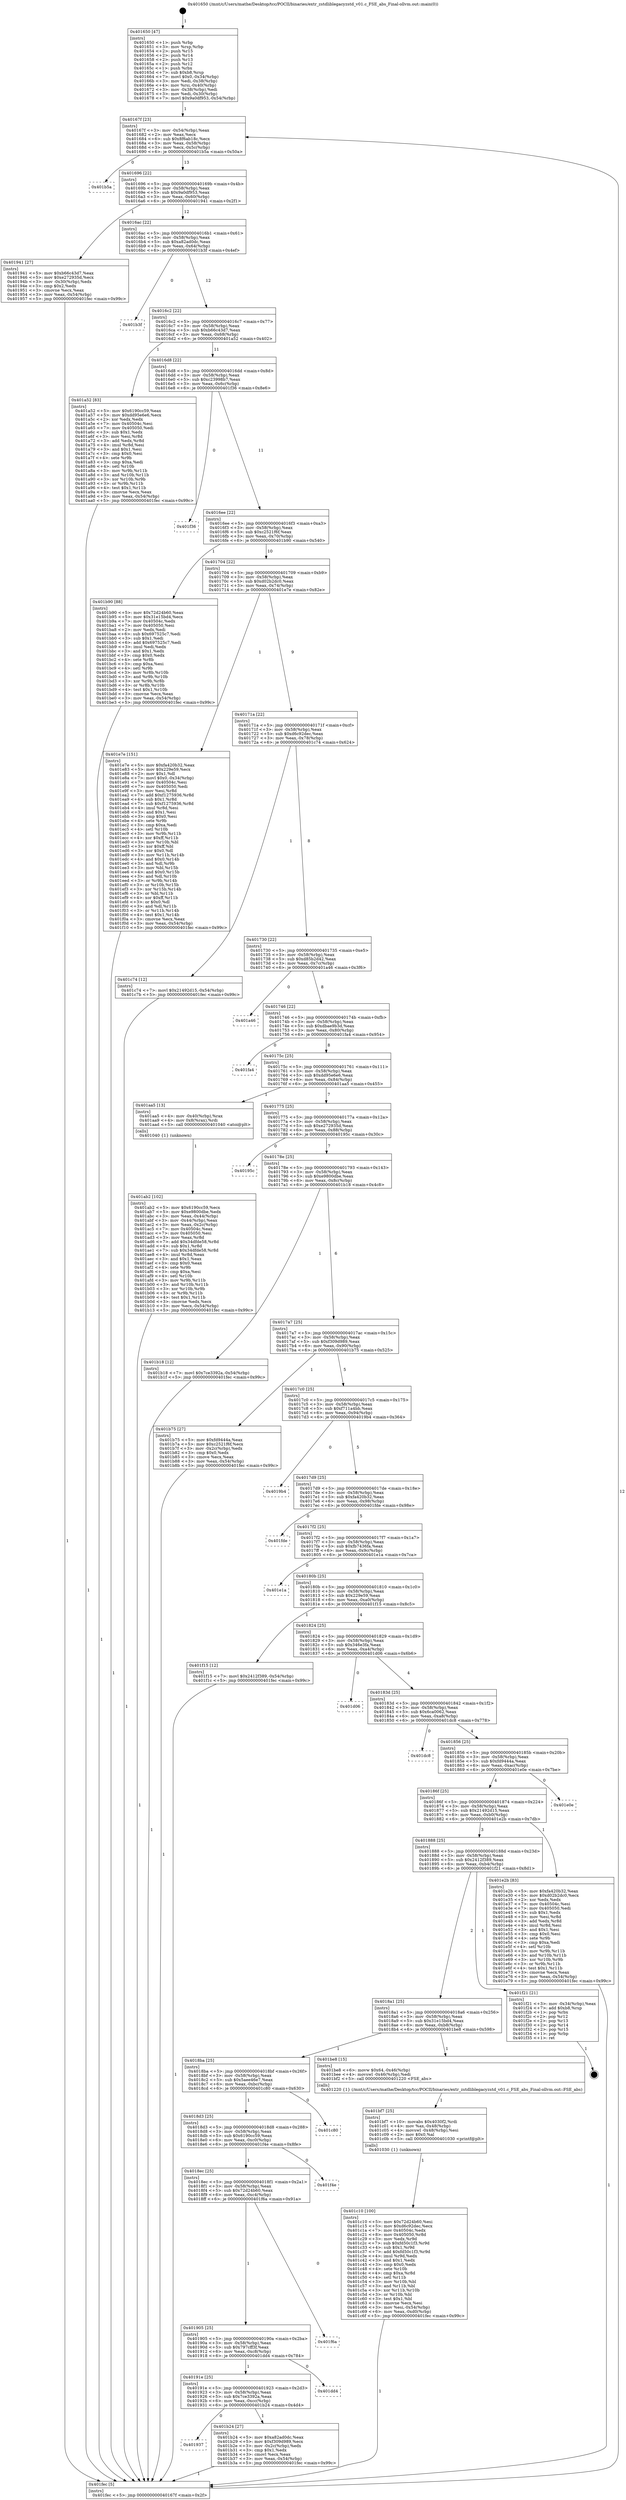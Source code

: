 digraph "0x401650" {
  label = "0x401650 (/mnt/c/Users/mathe/Desktop/tcc/POCII/binaries/extr_zstdliblegacyzstd_v01.c_FSE_abs_Final-ollvm.out::main(0))"
  labelloc = "t"
  node[shape=record]

  Entry [label="",width=0.3,height=0.3,shape=circle,fillcolor=black,style=filled]
  "0x40167f" [label="{
     0x40167f [23]\l
     | [instrs]\l
     &nbsp;&nbsp;0x40167f \<+3\>: mov -0x54(%rbp),%eax\l
     &nbsp;&nbsp;0x401682 \<+2\>: mov %eax,%ecx\l
     &nbsp;&nbsp;0x401684 \<+6\>: sub $0x8f6ab18c,%ecx\l
     &nbsp;&nbsp;0x40168a \<+3\>: mov %eax,-0x58(%rbp)\l
     &nbsp;&nbsp;0x40168d \<+3\>: mov %ecx,-0x5c(%rbp)\l
     &nbsp;&nbsp;0x401690 \<+6\>: je 0000000000401b5a \<main+0x50a\>\l
  }"]
  "0x401b5a" [label="{
     0x401b5a\l
  }", style=dashed]
  "0x401696" [label="{
     0x401696 [22]\l
     | [instrs]\l
     &nbsp;&nbsp;0x401696 \<+5\>: jmp 000000000040169b \<main+0x4b\>\l
     &nbsp;&nbsp;0x40169b \<+3\>: mov -0x58(%rbp),%eax\l
     &nbsp;&nbsp;0x40169e \<+5\>: sub $0x9a0df953,%eax\l
     &nbsp;&nbsp;0x4016a3 \<+3\>: mov %eax,-0x60(%rbp)\l
     &nbsp;&nbsp;0x4016a6 \<+6\>: je 0000000000401941 \<main+0x2f1\>\l
  }"]
  Exit [label="",width=0.3,height=0.3,shape=circle,fillcolor=black,style=filled,peripheries=2]
  "0x401941" [label="{
     0x401941 [27]\l
     | [instrs]\l
     &nbsp;&nbsp;0x401941 \<+5\>: mov $0xb66c43d7,%eax\l
     &nbsp;&nbsp;0x401946 \<+5\>: mov $0xe272935d,%ecx\l
     &nbsp;&nbsp;0x40194b \<+3\>: mov -0x30(%rbp),%edx\l
     &nbsp;&nbsp;0x40194e \<+3\>: cmp $0x2,%edx\l
     &nbsp;&nbsp;0x401951 \<+3\>: cmovne %ecx,%eax\l
     &nbsp;&nbsp;0x401954 \<+3\>: mov %eax,-0x54(%rbp)\l
     &nbsp;&nbsp;0x401957 \<+5\>: jmp 0000000000401fec \<main+0x99c\>\l
  }"]
  "0x4016ac" [label="{
     0x4016ac [22]\l
     | [instrs]\l
     &nbsp;&nbsp;0x4016ac \<+5\>: jmp 00000000004016b1 \<main+0x61\>\l
     &nbsp;&nbsp;0x4016b1 \<+3\>: mov -0x58(%rbp),%eax\l
     &nbsp;&nbsp;0x4016b4 \<+5\>: sub $0xa82ad0dc,%eax\l
     &nbsp;&nbsp;0x4016b9 \<+3\>: mov %eax,-0x64(%rbp)\l
     &nbsp;&nbsp;0x4016bc \<+6\>: je 0000000000401b3f \<main+0x4ef\>\l
  }"]
  "0x401fec" [label="{
     0x401fec [5]\l
     | [instrs]\l
     &nbsp;&nbsp;0x401fec \<+5\>: jmp 000000000040167f \<main+0x2f\>\l
  }"]
  "0x401650" [label="{
     0x401650 [47]\l
     | [instrs]\l
     &nbsp;&nbsp;0x401650 \<+1\>: push %rbp\l
     &nbsp;&nbsp;0x401651 \<+3\>: mov %rsp,%rbp\l
     &nbsp;&nbsp;0x401654 \<+2\>: push %r15\l
     &nbsp;&nbsp;0x401656 \<+2\>: push %r14\l
     &nbsp;&nbsp;0x401658 \<+2\>: push %r13\l
     &nbsp;&nbsp;0x40165a \<+2\>: push %r12\l
     &nbsp;&nbsp;0x40165c \<+1\>: push %rbx\l
     &nbsp;&nbsp;0x40165d \<+7\>: sub $0xb8,%rsp\l
     &nbsp;&nbsp;0x401664 \<+7\>: movl $0x0,-0x34(%rbp)\l
     &nbsp;&nbsp;0x40166b \<+3\>: mov %edi,-0x38(%rbp)\l
     &nbsp;&nbsp;0x40166e \<+4\>: mov %rsi,-0x40(%rbp)\l
     &nbsp;&nbsp;0x401672 \<+3\>: mov -0x38(%rbp),%edi\l
     &nbsp;&nbsp;0x401675 \<+3\>: mov %edi,-0x30(%rbp)\l
     &nbsp;&nbsp;0x401678 \<+7\>: movl $0x9a0df953,-0x54(%rbp)\l
  }"]
  "0x401c10" [label="{
     0x401c10 [100]\l
     | [instrs]\l
     &nbsp;&nbsp;0x401c10 \<+5\>: mov $0x72d24b60,%esi\l
     &nbsp;&nbsp;0x401c15 \<+5\>: mov $0xd6c92dec,%ecx\l
     &nbsp;&nbsp;0x401c1a \<+7\>: mov 0x40504c,%edx\l
     &nbsp;&nbsp;0x401c21 \<+8\>: mov 0x405050,%r8d\l
     &nbsp;&nbsp;0x401c29 \<+3\>: mov %edx,%r9d\l
     &nbsp;&nbsp;0x401c2c \<+7\>: sub $0xfd50c1f3,%r9d\l
     &nbsp;&nbsp;0x401c33 \<+4\>: sub $0x1,%r9d\l
     &nbsp;&nbsp;0x401c37 \<+7\>: add $0xfd50c1f3,%r9d\l
     &nbsp;&nbsp;0x401c3e \<+4\>: imul %r9d,%edx\l
     &nbsp;&nbsp;0x401c42 \<+3\>: and $0x1,%edx\l
     &nbsp;&nbsp;0x401c45 \<+3\>: cmp $0x0,%edx\l
     &nbsp;&nbsp;0x401c48 \<+4\>: sete %r10b\l
     &nbsp;&nbsp;0x401c4c \<+4\>: cmp $0xa,%r8d\l
     &nbsp;&nbsp;0x401c50 \<+4\>: setl %r11b\l
     &nbsp;&nbsp;0x401c54 \<+3\>: mov %r10b,%bl\l
     &nbsp;&nbsp;0x401c57 \<+3\>: and %r11b,%bl\l
     &nbsp;&nbsp;0x401c5a \<+3\>: xor %r11b,%r10b\l
     &nbsp;&nbsp;0x401c5d \<+3\>: or %r10b,%bl\l
     &nbsp;&nbsp;0x401c60 \<+3\>: test $0x1,%bl\l
     &nbsp;&nbsp;0x401c63 \<+3\>: cmovne %ecx,%esi\l
     &nbsp;&nbsp;0x401c66 \<+3\>: mov %esi,-0x54(%rbp)\l
     &nbsp;&nbsp;0x401c69 \<+6\>: mov %eax,-0xd0(%rbp)\l
     &nbsp;&nbsp;0x401c6f \<+5\>: jmp 0000000000401fec \<main+0x99c\>\l
  }"]
  "0x401b3f" [label="{
     0x401b3f\l
  }", style=dashed]
  "0x4016c2" [label="{
     0x4016c2 [22]\l
     | [instrs]\l
     &nbsp;&nbsp;0x4016c2 \<+5\>: jmp 00000000004016c7 \<main+0x77\>\l
     &nbsp;&nbsp;0x4016c7 \<+3\>: mov -0x58(%rbp),%eax\l
     &nbsp;&nbsp;0x4016ca \<+5\>: sub $0xb66c43d7,%eax\l
     &nbsp;&nbsp;0x4016cf \<+3\>: mov %eax,-0x68(%rbp)\l
     &nbsp;&nbsp;0x4016d2 \<+6\>: je 0000000000401a52 \<main+0x402\>\l
  }"]
  "0x401bf7" [label="{
     0x401bf7 [25]\l
     | [instrs]\l
     &nbsp;&nbsp;0x401bf7 \<+10\>: movabs $0x4030f2,%rdi\l
     &nbsp;&nbsp;0x401c01 \<+4\>: mov %ax,-0x48(%rbp)\l
     &nbsp;&nbsp;0x401c05 \<+4\>: movswl -0x48(%rbp),%esi\l
     &nbsp;&nbsp;0x401c09 \<+2\>: mov $0x0,%al\l
     &nbsp;&nbsp;0x401c0b \<+5\>: call 0000000000401030 \<printf@plt\>\l
     | [calls]\l
     &nbsp;&nbsp;0x401030 \{1\} (unknown)\l
  }"]
  "0x401a52" [label="{
     0x401a52 [83]\l
     | [instrs]\l
     &nbsp;&nbsp;0x401a52 \<+5\>: mov $0x6190cc59,%eax\l
     &nbsp;&nbsp;0x401a57 \<+5\>: mov $0xdd95e6e6,%ecx\l
     &nbsp;&nbsp;0x401a5c \<+2\>: xor %edx,%edx\l
     &nbsp;&nbsp;0x401a5e \<+7\>: mov 0x40504c,%esi\l
     &nbsp;&nbsp;0x401a65 \<+7\>: mov 0x405050,%edi\l
     &nbsp;&nbsp;0x401a6c \<+3\>: sub $0x1,%edx\l
     &nbsp;&nbsp;0x401a6f \<+3\>: mov %esi,%r8d\l
     &nbsp;&nbsp;0x401a72 \<+3\>: add %edx,%r8d\l
     &nbsp;&nbsp;0x401a75 \<+4\>: imul %r8d,%esi\l
     &nbsp;&nbsp;0x401a79 \<+3\>: and $0x1,%esi\l
     &nbsp;&nbsp;0x401a7c \<+3\>: cmp $0x0,%esi\l
     &nbsp;&nbsp;0x401a7f \<+4\>: sete %r9b\l
     &nbsp;&nbsp;0x401a83 \<+3\>: cmp $0xa,%edi\l
     &nbsp;&nbsp;0x401a86 \<+4\>: setl %r10b\l
     &nbsp;&nbsp;0x401a8a \<+3\>: mov %r9b,%r11b\l
     &nbsp;&nbsp;0x401a8d \<+3\>: and %r10b,%r11b\l
     &nbsp;&nbsp;0x401a90 \<+3\>: xor %r10b,%r9b\l
     &nbsp;&nbsp;0x401a93 \<+3\>: or %r9b,%r11b\l
     &nbsp;&nbsp;0x401a96 \<+4\>: test $0x1,%r11b\l
     &nbsp;&nbsp;0x401a9a \<+3\>: cmovne %ecx,%eax\l
     &nbsp;&nbsp;0x401a9d \<+3\>: mov %eax,-0x54(%rbp)\l
     &nbsp;&nbsp;0x401aa0 \<+5\>: jmp 0000000000401fec \<main+0x99c\>\l
  }"]
  "0x4016d8" [label="{
     0x4016d8 [22]\l
     | [instrs]\l
     &nbsp;&nbsp;0x4016d8 \<+5\>: jmp 00000000004016dd \<main+0x8d\>\l
     &nbsp;&nbsp;0x4016dd \<+3\>: mov -0x58(%rbp),%eax\l
     &nbsp;&nbsp;0x4016e0 \<+5\>: sub $0xc23998b7,%eax\l
     &nbsp;&nbsp;0x4016e5 \<+3\>: mov %eax,-0x6c(%rbp)\l
     &nbsp;&nbsp;0x4016e8 \<+6\>: je 0000000000401f36 \<main+0x8e6\>\l
  }"]
  "0x401937" [label="{
     0x401937\l
  }", style=dashed]
  "0x401f36" [label="{
     0x401f36\l
  }", style=dashed]
  "0x4016ee" [label="{
     0x4016ee [22]\l
     | [instrs]\l
     &nbsp;&nbsp;0x4016ee \<+5\>: jmp 00000000004016f3 \<main+0xa3\>\l
     &nbsp;&nbsp;0x4016f3 \<+3\>: mov -0x58(%rbp),%eax\l
     &nbsp;&nbsp;0x4016f6 \<+5\>: sub $0xc2521f6f,%eax\l
     &nbsp;&nbsp;0x4016fb \<+3\>: mov %eax,-0x70(%rbp)\l
     &nbsp;&nbsp;0x4016fe \<+6\>: je 0000000000401b90 \<main+0x540\>\l
  }"]
  "0x401b24" [label="{
     0x401b24 [27]\l
     | [instrs]\l
     &nbsp;&nbsp;0x401b24 \<+5\>: mov $0xa82ad0dc,%eax\l
     &nbsp;&nbsp;0x401b29 \<+5\>: mov $0xf309d989,%ecx\l
     &nbsp;&nbsp;0x401b2e \<+3\>: mov -0x2c(%rbp),%edx\l
     &nbsp;&nbsp;0x401b31 \<+3\>: cmp $0x1,%edx\l
     &nbsp;&nbsp;0x401b34 \<+3\>: cmovl %ecx,%eax\l
     &nbsp;&nbsp;0x401b37 \<+3\>: mov %eax,-0x54(%rbp)\l
     &nbsp;&nbsp;0x401b3a \<+5\>: jmp 0000000000401fec \<main+0x99c\>\l
  }"]
  "0x401b90" [label="{
     0x401b90 [88]\l
     | [instrs]\l
     &nbsp;&nbsp;0x401b90 \<+5\>: mov $0x72d24b60,%eax\l
     &nbsp;&nbsp;0x401b95 \<+5\>: mov $0x31e15bd4,%ecx\l
     &nbsp;&nbsp;0x401b9a \<+7\>: mov 0x40504c,%edx\l
     &nbsp;&nbsp;0x401ba1 \<+7\>: mov 0x405050,%esi\l
     &nbsp;&nbsp;0x401ba8 \<+2\>: mov %edx,%edi\l
     &nbsp;&nbsp;0x401baa \<+6\>: sub $0x697525c7,%edi\l
     &nbsp;&nbsp;0x401bb0 \<+3\>: sub $0x1,%edi\l
     &nbsp;&nbsp;0x401bb3 \<+6\>: add $0x697525c7,%edi\l
     &nbsp;&nbsp;0x401bb9 \<+3\>: imul %edi,%edx\l
     &nbsp;&nbsp;0x401bbc \<+3\>: and $0x1,%edx\l
     &nbsp;&nbsp;0x401bbf \<+3\>: cmp $0x0,%edx\l
     &nbsp;&nbsp;0x401bc2 \<+4\>: sete %r8b\l
     &nbsp;&nbsp;0x401bc6 \<+3\>: cmp $0xa,%esi\l
     &nbsp;&nbsp;0x401bc9 \<+4\>: setl %r9b\l
     &nbsp;&nbsp;0x401bcd \<+3\>: mov %r8b,%r10b\l
     &nbsp;&nbsp;0x401bd0 \<+3\>: and %r9b,%r10b\l
     &nbsp;&nbsp;0x401bd3 \<+3\>: xor %r9b,%r8b\l
     &nbsp;&nbsp;0x401bd6 \<+3\>: or %r8b,%r10b\l
     &nbsp;&nbsp;0x401bd9 \<+4\>: test $0x1,%r10b\l
     &nbsp;&nbsp;0x401bdd \<+3\>: cmovne %ecx,%eax\l
     &nbsp;&nbsp;0x401be0 \<+3\>: mov %eax,-0x54(%rbp)\l
     &nbsp;&nbsp;0x401be3 \<+5\>: jmp 0000000000401fec \<main+0x99c\>\l
  }"]
  "0x401704" [label="{
     0x401704 [22]\l
     | [instrs]\l
     &nbsp;&nbsp;0x401704 \<+5\>: jmp 0000000000401709 \<main+0xb9\>\l
     &nbsp;&nbsp;0x401709 \<+3\>: mov -0x58(%rbp),%eax\l
     &nbsp;&nbsp;0x40170c \<+5\>: sub $0xd02b2dc0,%eax\l
     &nbsp;&nbsp;0x401711 \<+3\>: mov %eax,-0x74(%rbp)\l
     &nbsp;&nbsp;0x401714 \<+6\>: je 0000000000401e7e \<main+0x82e\>\l
  }"]
  "0x40191e" [label="{
     0x40191e [25]\l
     | [instrs]\l
     &nbsp;&nbsp;0x40191e \<+5\>: jmp 0000000000401923 \<main+0x2d3\>\l
     &nbsp;&nbsp;0x401923 \<+3\>: mov -0x58(%rbp),%eax\l
     &nbsp;&nbsp;0x401926 \<+5\>: sub $0x7ce3392a,%eax\l
     &nbsp;&nbsp;0x40192b \<+6\>: mov %eax,-0xcc(%rbp)\l
     &nbsp;&nbsp;0x401931 \<+6\>: je 0000000000401b24 \<main+0x4d4\>\l
  }"]
  "0x401e7e" [label="{
     0x401e7e [151]\l
     | [instrs]\l
     &nbsp;&nbsp;0x401e7e \<+5\>: mov $0xfa420b32,%eax\l
     &nbsp;&nbsp;0x401e83 \<+5\>: mov $0x229e59,%ecx\l
     &nbsp;&nbsp;0x401e88 \<+2\>: mov $0x1,%dl\l
     &nbsp;&nbsp;0x401e8a \<+7\>: movl $0x0,-0x34(%rbp)\l
     &nbsp;&nbsp;0x401e91 \<+7\>: mov 0x40504c,%esi\l
     &nbsp;&nbsp;0x401e98 \<+7\>: mov 0x405050,%edi\l
     &nbsp;&nbsp;0x401e9f \<+3\>: mov %esi,%r8d\l
     &nbsp;&nbsp;0x401ea2 \<+7\>: add $0xf1275936,%r8d\l
     &nbsp;&nbsp;0x401ea9 \<+4\>: sub $0x1,%r8d\l
     &nbsp;&nbsp;0x401ead \<+7\>: sub $0xf1275936,%r8d\l
     &nbsp;&nbsp;0x401eb4 \<+4\>: imul %r8d,%esi\l
     &nbsp;&nbsp;0x401eb8 \<+3\>: and $0x1,%esi\l
     &nbsp;&nbsp;0x401ebb \<+3\>: cmp $0x0,%esi\l
     &nbsp;&nbsp;0x401ebe \<+4\>: sete %r9b\l
     &nbsp;&nbsp;0x401ec2 \<+3\>: cmp $0xa,%edi\l
     &nbsp;&nbsp;0x401ec5 \<+4\>: setl %r10b\l
     &nbsp;&nbsp;0x401ec9 \<+3\>: mov %r9b,%r11b\l
     &nbsp;&nbsp;0x401ecc \<+4\>: xor $0xff,%r11b\l
     &nbsp;&nbsp;0x401ed0 \<+3\>: mov %r10b,%bl\l
     &nbsp;&nbsp;0x401ed3 \<+3\>: xor $0xff,%bl\l
     &nbsp;&nbsp;0x401ed6 \<+3\>: xor $0x0,%dl\l
     &nbsp;&nbsp;0x401ed9 \<+3\>: mov %r11b,%r14b\l
     &nbsp;&nbsp;0x401edc \<+4\>: and $0x0,%r14b\l
     &nbsp;&nbsp;0x401ee0 \<+3\>: and %dl,%r9b\l
     &nbsp;&nbsp;0x401ee3 \<+3\>: mov %bl,%r15b\l
     &nbsp;&nbsp;0x401ee6 \<+4\>: and $0x0,%r15b\l
     &nbsp;&nbsp;0x401eea \<+3\>: and %dl,%r10b\l
     &nbsp;&nbsp;0x401eed \<+3\>: or %r9b,%r14b\l
     &nbsp;&nbsp;0x401ef0 \<+3\>: or %r10b,%r15b\l
     &nbsp;&nbsp;0x401ef3 \<+3\>: xor %r15b,%r14b\l
     &nbsp;&nbsp;0x401ef6 \<+3\>: or %bl,%r11b\l
     &nbsp;&nbsp;0x401ef9 \<+4\>: xor $0xff,%r11b\l
     &nbsp;&nbsp;0x401efd \<+3\>: or $0x0,%dl\l
     &nbsp;&nbsp;0x401f00 \<+3\>: and %dl,%r11b\l
     &nbsp;&nbsp;0x401f03 \<+3\>: or %r11b,%r14b\l
     &nbsp;&nbsp;0x401f06 \<+4\>: test $0x1,%r14b\l
     &nbsp;&nbsp;0x401f0a \<+3\>: cmovne %ecx,%eax\l
     &nbsp;&nbsp;0x401f0d \<+3\>: mov %eax,-0x54(%rbp)\l
     &nbsp;&nbsp;0x401f10 \<+5\>: jmp 0000000000401fec \<main+0x99c\>\l
  }"]
  "0x40171a" [label="{
     0x40171a [22]\l
     | [instrs]\l
     &nbsp;&nbsp;0x40171a \<+5\>: jmp 000000000040171f \<main+0xcf\>\l
     &nbsp;&nbsp;0x40171f \<+3\>: mov -0x58(%rbp),%eax\l
     &nbsp;&nbsp;0x401722 \<+5\>: sub $0xd6c92dec,%eax\l
     &nbsp;&nbsp;0x401727 \<+3\>: mov %eax,-0x78(%rbp)\l
     &nbsp;&nbsp;0x40172a \<+6\>: je 0000000000401c74 \<main+0x624\>\l
  }"]
  "0x401dd4" [label="{
     0x401dd4\l
  }", style=dashed]
  "0x401c74" [label="{
     0x401c74 [12]\l
     | [instrs]\l
     &nbsp;&nbsp;0x401c74 \<+7\>: movl $0x21492d15,-0x54(%rbp)\l
     &nbsp;&nbsp;0x401c7b \<+5\>: jmp 0000000000401fec \<main+0x99c\>\l
  }"]
  "0x401730" [label="{
     0x401730 [22]\l
     | [instrs]\l
     &nbsp;&nbsp;0x401730 \<+5\>: jmp 0000000000401735 \<main+0xe5\>\l
     &nbsp;&nbsp;0x401735 \<+3\>: mov -0x58(%rbp),%eax\l
     &nbsp;&nbsp;0x401738 \<+5\>: sub $0xd85b2d42,%eax\l
     &nbsp;&nbsp;0x40173d \<+3\>: mov %eax,-0x7c(%rbp)\l
     &nbsp;&nbsp;0x401740 \<+6\>: je 0000000000401a46 \<main+0x3f6\>\l
  }"]
  "0x401905" [label="{
     0x401905 [25]\l
     | [instrs]\l
     &nbsp;&nbsp;0x401905 \<+5\>: jmp 000000000040190a \<main+0x2ba\>\l
     &nbsp;&nbsp;0x40190a \<+3\>: mov -0x58(%rbp),%eax\l
     &nbsp;&nbsp;0x40190d \<+5\>: sub $0x797cff3f,%eax\l
     &nbsp;&nbsp;0x401912 \<+6\>: mov %eax,-0xc8(%rbp)\l
     &nbsp;&nbsp;0x401918 \<+6\>: je 0000000000401dd4 \<main+0x784\>\l
  }"]
  "0x401a46" [label="{
     0x401a46\l
  }", style=dashed]
  "0x401746" [label="{
     0x401746 [22]\l
     | [instrs]\l
     &nbsp;&nbsp;0x401746 \<+5\>: jmp 000000000040174b \<main+0xfb\>\l
     &nbsp;&nbsp;0x40174b \<+3\>: mov -0x58(%rbp),%eax\l
     &nbsp;&nbsp;0x40174e \<+5\>: sub $0xdbae9b3d,%eax\l
     &nbsp;&nbsp;0x401753 \<+3\>: mov %eax,-0x80(%rbp)\l
     &nbsp;&nbsp;0x401756 \<+6\>: je 0000000000401fa4 \<main+0x954\>\l
  }"]
  "0x401f6a" [label="{
     0x401f6a\l
  }", style=dashed]
  "0x401fa4" [label="{
     0x401fa4\l
  }", style=dashed]
  "0x40175c" [label="{
     0x40175c [25]\l
     | [instrs]\l
     &nbsp;&nbsp;0x40175c \<+5\>: jmp 0000000000401761 \<main+0x111\>\l
     &nbsp;&nbsp;0x401761 \<+3\>: mov -0x58(%rbp),%eax\l
     &nbsp;&nbsp;0x401764 \<+5\>: sub $0xdd95e6e6,%eax\l
     &nbsp;&nbsp;0x401769 \<+6\>: mov %eax,-0x84(%rbp)\l
     &nbsp;&nbsp;0x40176f \<+6\>: je 0000000000401aa5 \<main+0x455\>\l
  }"]
  "0x4018ec" [label="{
     0x4018ec [25]\l
     | [instrs]\l
     &nbsp;&nbsp;0x4018ec \<+5\>: jmp 00000000004018f1 \<main+0x2a1\>\l
     &nbsp;&nbsp;0x4018f1 \<+3\>: mov -0x58(%rbp),%eax\l
     &nbsp;&nbsp;0x4018f4 \<+5\>: sub $0x72d24b60,%eax\l
     &nbsp;&nbsp;0x4018f9 \<+6\>: mov %eax,-0xc4(%rbp)\l
     &nbsp;&nbsp;0x4018ff \<+6\>: je 0000000000401f6a \<main+0x91a\>\l
  }"]
  "0x401aa5" [label="{
     0x401aa5 [13]\l
     | [instrs]\l
     &nbsp;&nbsp;0x401aa5 \<+4\>: mov -0x40(%rbp),%rax\l
     &nbsp;&nbsp;0x401aa9 \<+4\>: mov 0x8(%rax),%rdi\l
     &nbsp;&nbsp;0x401aad \<+5\>: call 0000000000401040 \<atoi@plt\>\l
     | [calls]\l
     &nbsp;&nbsp;0x401040 \{1\} (unknown)\l
  }"]
  "0x401775" [label="{
     0x401775 [25]\l
     | [instrs]\l
     &nbsp;&nbsp;0x401775 \<+5\>: jmp 000000000040177a \<main+0x12a\>\l
     &nbsp;&nbsp;0x40177a \<+3\>: mov -0x58(%rbp),%eax\l
     &nbsp;&nbsp;0x40177d \<+5\>: sub $0xe272935d,%eax\l
     &nbsp;&nbsp;0x401782 \<+6\>: mov %eax,-0x88(%rbp)\l
     &nbsp;&nbsp;0x401788 \<+6\>: je 000000000040195c \<main+0x30c\>\l
  }"]
  "0x401ab2" [label="{
     0x401ab2 [102]\l
     | [instrs]\l
     &nbsp;&nbsp;0x401ab2 \<+5\>: mov $0x6190cc59,%ecx\l
     &nbsp;&nbsp;0x401ab7 \<+5\>: mov $0xe9800dbe,%edx\l
     &nbsp;&nbsp;0x401abc \<+3\>: mov %eax,-0x44(%rbp)\l
     &nbsp;&nbsp;0x401abf \<+3\>: mov -0x44(%rbp),%eax\l
     &nbsp;&nbsp;0x401ac2 \<+3\>: mov %eax,-0x2c(%rbp)\l
     &nbsp;&nbsp;0x401ac5 \<+7\>: mov 0x40504c,%eax\l
     &nbsp;&nbsp;0x401acc \<+7\>: mov 0x405050,%esi\l
     &nbsp;&nbsp;0x401ad3 \<+3\>: mov %eax,%r8d\l
     &nbsp;&nbsp;0x401ad6 \<+7\>: add $0x34dfde58,%r8d\l
     &nbsp;&nbsp;0x401add \<+4\>: sub $0x1,%r8d\l
     &nbsp;&nbsp;0x401ae1 \<+7\>: sub $0x34dfde58,%r8d\l
     &nbsp;&nbsp;0x401ae8 \<+4\>: imul %r8d,%eax\l
     &nbsp;&nbsp;0x401aec \<+3\>: and $0x1,%eax\l
     &nbsp;&nbsp;0x401aef \<+3\>: cmp $0x0,%eax\l
     &nbsp;&nbsp;0x401af2 \<+4\>: sete %r9b\l
     &nbsp;&nbsp;0x401af6 \<+3\>: cmp $0xa,%esi\l
     &nbsp;&nbsp;0x401af9 \<+4\>: setl %r10b\l
     &nbsp;&nbsp;0x401afd \<+3\>: mov %r9b,%r11b\l
     &nbsp;&nbsp;0x401b00 \<+3\>: and %r10b,%r11b\l
     &nbsp;&nbsp;0x401b03 \<+3\>: xor %r10b,%r9b\l
     &nbsp;&nbsp;0x401b06 \<+3\>: or %r9b,%r11b\l
     &nbsp;&nbsp;0x401b09 \<+4\>: test $0x1,%r11b\l
     &nbsp;&nbsp;0x401b0d \<+3\>: cmovne %edx,%ecx\l
     &nbsp;&nbsp;0x401b10 \<+3\>: mov %ecx,-0x54(%rbp)\l
     &nbsp;&nbsp;0x401b13 \<+5\>: jmp 0000000000401fec \<main+0x99c\>\l
  }"]
  "0x401f4e" [label="{
     0x401f4e\l
  }", style=dashed]
  "0x40195c" [label="{
     0x40195c\l
  }", style=dashed]
  "0x40178e" [label="{
     0x40178e [25]\l
     | [instrs]\l
     &nbsp;&nbsp;0x40178e \<+5\>: jmp 0000000000401793 \<main+0x143\>\l
     &nbsp;&nbsp;0x401793 \<+3\>: mov -0x58(%rbp),%eax\l
     &nbsp;&nbsp;0x401796 \<+5\>: sub $0xe9800dbe,%eax\l
     &nbsp;&nbsp;0x40179b \<+6\>: mov %eax,-0x8c(%rbp)\l
     &nbsp;&nbsp;0x4017a1 \<+6\>: je 0000000000401b18 \<main+0x4c8\>\l
  }"]
  "0x4018d3" [label="{
     0x4018d3 [25]\l
     | [instrs]\l
     &nbsp;&nbsp;0x4018d3 \<+5\>: jmp 00000000004018d8 \<main+0x288\>\l
     &nbsp;&nbsp;0x4018d8 \<+3\>: mov -0x58(%rbp),%eax\l
     &nbsp;&nbsp;0x4018db \<+5\>: sub $0x6190cc59,%eax\l
     &nbsp;&nbsp;0x4018e0 \<+6\>: mov %eax,-0xc0(%rbp)\l
     &nbsp;&nbsp;0x4018e6 \<+6\>: je 0000000000401f4e \<main+0x8fe\>\l
  }"]
  "0x401b18" [label="{
     0x401b18 [12]\l
     | [instrs]\l
     &nbsp;&nbsp;0x401b18 \<+7\>: movl $0x7ce3392a,-0x54(%rbp)\l
     &nbsp;&nbsp;0x401b1f \<+5\>: jmp 0000000000401fec \<main+0x99c\>\l
  }"]
  "0x4017a7" [label="{
     0x4017a7 [25]\l
     | [instrs]\l
     &nbsp;&nbsp;0x4017a7 \<+5\>: jmp 00000000004017ac \<main+0x15c\>\l
     &nbsp;&nbsp;0x4017ac \<+3\>: mov -0x58(%rbp),%eax\l
     &nbsp;&nbsp;0x4017af \<+5\>: sub $0xf309d989,%eax\l
     &nbsp;&nbsp;0x4017b4 \<+6\>: mov %eax,-0x90(%rbp)\l
     &nbsp;&nbsp;0x4017ba \<+6\>: je 0000000000401b75 \<main+0x525\>\l
  }"]
  "0x401c80" [label="{
     0x401c80\l
  }", style=dashed]
  "0x401b75" [label="{
     0x401b75 [27]\l
     | [instrs]\l
     &nbsp;&nbsp;0x401b75 \<+5\>: mov $0xfd9444a,%eax\l
     &nbsp;&nbsp;0x401b7a \<+5\>: mov $0xc2521f6f,%ecx\l
     &nbsp;&nbsp;0x401b7f \<+3\>: mov -0x2c(%rbp),%edx\l
     &nbsp;&nbsp;0x401b82 \<+3\>: cmp $0x0,%edx\l
     &nbsp;&nbsp;0x401b85 \<+3\>: cmove %ecx,%eax\l
     &nbsp;&nbsp;0x401b88 \<+3\>: mov %eax,-0x54(%rbp)\l
     &nbsp;&nbsp;0x401b8b \<+5\>: jmp 0000000000401fec \<main+0x99c\>\l
  }"]
  "0x4017c0" [label="{
     0x4017c0 [25]\l
     | [instrs]\l
     &nbsp;&nbsp;0x4017c0 \<+5\>: jmp 00000000004017c5 \<main+0x175\>\l
     &nbsp;&nbsp;0x4017c5 \<+3\>: mov -0x58(%rbp),%eax\l
     &nbsp;&nbsp;0x4017c8 \<+5\>: sub $0xf711a4bb,%eax\l
     &nbsp;&nbsp;0x4017cd \<+6\>: mov %eax,-0x94(%rbp)\l
     &nbsp;&nbsp;0x4017d3 \<+6\>: je 00000000004019b4 \<main+0x364\>\l
  }"]
  "0x4018ba" [label="{
     0x4018ba [25]\l
     | [instrs]\l
     &nbsp;&nbsp;0x4018ba \<+5\>: jmp 00000000004018bf \<main+0x26f\>\l
     &nbsp;&nbsp;0x4018bf \<+3\>: mov -0x58(%rbp),%eax\l
     &nbsp;&nbsp;0x4018c2 \<+5\>: sub $0x5aee46e7,%eax\l
     &nbsp;&nbsp;0x4018c7 \<+6\>: mov %eax,-0xbc(%rbp)\l
     &nbsp;&nbsp;0x4018cd \<+6\>: je 0000000000401c80 \<main+0x630\>\l
  }"]
  "0x4019b4" [label="{
     0x4019b4\l
  }", style=dashed]
  "0x4017d9" [label="{
     0x4017d9 [25]\l
     | [instrs]\l
     &nbsp;&nbsp;0x4017d9 \<+5\>: jmp 00000000004017de \<main+0x18e\>\l
     &nbsp;&nbsp;0x4017de \<+3\>: mov -0x58(%rbp),%eax\l
     &nbsp;&nbsp;0x4017e1 \<+5\>: sub $0xfa420b32,%eax\l
     &nbsp;&nbsp;0x4017e6 \<+6\>: mov %eax,-0x98(%rbp)\l
     &nbsp;&nbsp;0x4017ec \<+6\>: je 0000000000401fde \<main+0x98e\>\l
  }"]
  "0x401be8" [label="{
     0x401be8 [15]\l
     | [instrs]\l
     &nbsp;&nbsp;0x401be8 \<+6\>: movw $0x64,-0x46(%rbp)\l
     &nbsp;&nbsp;0x401bee \<+4\>: movswl -0x46(%rbp),%edi\l
     &nbsp;&nbsp;0x401bf2 \<+5\>: call 0000000000401220 \<FSE_abs\>\l
     | [calls]\l
     &nbsp;&nbsp;0x401220 \{1\} (/mnt/c/Users/mathe/Desktop/tcc/POCII/binaries/extr_zstdliblegacyzstd_v01.c_FSE_abs_Final-ollvm.out::FSE_abs)\l
  }"]
  "0x401fde" [label="{
     0x401fde\l
  }", style=dashed]
  "0x4017f2" [label="{
     0x4017f2 [25]\l
     | [instrs]\l
     &nbsp;&nbsp;0x4017f2 \<+5\>: jmp 00000000004017f7 \<main+0x1a7\>\l
     &nbsp;&nbsp;0x4017f7 \<+3\>: mov -0x58(%rbp),%eax\l
     &nbsp;&nbsp;0x4017fa \<+5\>: sub $0xfb7436fa,%eax\l
     &nbsp;&nbsp;0x4017ff \<+6\>: mov %eax,-0x9c(%rbp)\l
     &nbsp;&nbsp;0x401805 \<+6\>: je 0000000000401e1a \<main+0x7ca\>\l
  }"]
  "0x4018a1" [label="{
     0x4018a1 [25]\l
     | [instrs]\l
     &nbsp;&nbsp;0x4018a1 \<+5\>: jmp 00000000004018a6 \<main+0x256\>\l
     &nbsp;&nbsp;0x4018a6 \<+3\>: mov -0x58(%rbp),%eax\l
     &nbsp;&nbsp;0x4018a9 \<+5\>: sub $0x31e15bd4,%eax\l
     &nbsp;&nbsp;0x4018ae \<+6\>: mov %eax,-0xb8(%rbp)\l
     &nbsp;&nbsp;0x4018b4 \<+6\>: je 0000000000401be8 \<main+0x598\>\l
  }"]
  "0x401e1a" [label="{
     0x401e1a\l
  }", style=dashed]
  "0x40180b" [label="{
     0x40180b [25]\l
     | [instrs]\l
     &nbsp;&nbsp;0x40180b \<+5\>: jmp 0000000000401810 \<main+0x1c0\>\l
     &nbsp;&nbsp;0x401810 \<+3\>: mov -0x58(%rbp),%eax\l
     &nbsp;&nbsp;0x401813 \<+5\>: sub $0x229e59,%eax\l
     &nbsp;&nbsp;0x401818 \<+6\>: mov %eax,-0xa0(%rbp)\l
     &nbsp;&nbsp;0x40181e \<+6\>: je 0000000000401f15 \<main+0x8c5\>\l
  }"]
  "0x401f21" [label="{
     0x401f21 [21]\l
     | [instrs]\l
     &nbsp;&nbsp;0x401f21 \<+3\>: mov -0x34(%rbp),%eax\l
     &nbsp;&nbsp;0x401f24 \<+7\>: add $0xb8,%rsp\l
     &nbsp;&nbsp;0x401f2b \<+1\>: pop %rbx\l
     &nbsp;&nbsp;0x401f2c \<+2\>: pop %r12\l
     &nbsp;&nbsp;0x401f2e \<+2\>: pop %r13\l
     &nbsp;&nbsp;0x401f30 \<+2\>: pop %r14\l
     &nbsp;&nbsp;0x401f32 \<+2\>: pop %r15\l
     &nbsp;&nbsp;0x401f34 \<+1\>: pop %rbp\l
     &nbsp;&nbsp;0x401f35 \<+1\>: ret\l
  }"]
  "0x401f15" [label="{
     0x401f15 [12]\l
     | [instrs]\l
     &nbsp;&nbsp;0x401f15 \<+7\>: movl $0x2412f389,-0x54(%rbp)\l
     &nbsp;&nbsp;0x401f1c \<+5\>: jmp 0000000000401fec \<main+0x99c\>\l
  }"]
  "0x401824" [label="{
     0x401824 [25]\l
     | [instrs]\l
     &nbsp;&nbsp;0x401824 \<+5\>: jmp 0000000000401829 \<main+0x1d9\>\l
     &nbsp;&nbsp;0x401829 \<+3\>: mov -0x58(%rbp),%eax\l
     &nbsp;&nbsp;0x40182c \<+5\>: sub $0x346e3fa,%eax\l
     &nbsp;&nbsp;0x401831 \<+6\>: mov %eax,-0xa4(%rbp)\l
     &nbsp;&nbsp;0x401837 \<+6\>: je 0000000000401d06 \<main+0x6b6\>\l
  }"]
  "0x401888" [label="{
     0x401888 [25]\l
     | [instrs]\l
     &nbsp;&nbsp;0x401888 \<+5\>: jmp 000000000040188d \<main+0x23d\>\l
     &nbsp;&nbsp;0x40188d \<+3\>: mov -0x58(%rbp),%eax\l
     &nbsp;&nbsp;0x401890 \<+5\>: sub $0x2412f389,%eax\l
     &nbsp;&nbsp;0x401895 \<+6\>: mov %eax,-0xb4(%rbp)\l
     &nbsp;&nbsp;0x40189b \<+6\>: je 0000000000401f21 \<main+0x8d1\>\l
  }"]
  "0x401d06" [label="{
     0x401d06\l
  }", style=dashed]
  "0x40183d" [label="{
     0x40183d [25]\l
     | [instrs]\l
     &nbsp;&nbsp;0x40183d \<+5\>: jmp 0000000000401842 \<main+0x1f2\>\l
     &nbsp;&nbsp;0x401842 \<+3\>: mov -0x58(%rbp),%eax\l
     &nbsp;&nbsp;0x401845 \<+5\>: sub $0x6ca0062,%eax\l
     &nbsp;&nbsp;0x40184a \<+6\>: mov %eax,-0xa8(%rbp)\l
     &nbsp;&nbsp;0x401850 \<+6\>: je 0000000000401dc8 \<main+0x778\>\l
  }"]
  "0x401e2b" [label="{
     0x401e2b [83]\l
     | [instrs]\l
     &nbsp;&nbsp;0x401e2b \<+5\>: mov $0xfa420b32,%eax\l
     &nbsp;&nbsp;0x401e30 \<+5\>: mov $0xd02b2dc0,%ecx\l
     &nbsp;&nbsp;0x401e35 \<+2\>: xor %edx,%edx\l
     &nbsp;&nbsp;0x401e37 \<+7\>: mov 0x40504c,%esi\l
     &nbsp;&nbsp;0x401e3e \<+7\>: mov 0x405050,%edi\l
     &nbsp;&nbsp;0x401e45 \<+3\>: sub $0x1,%edx\l
     &nbsp;&nbsp;0x401e48 \<+3\>: mov %esi,%r8d\l
     &nbsp;&nbsp;0x401e4b \<+3\>: add %edx,%r8d\l
     &nbsp;&nbsp;0x401e4e \<+4\>: imul %r8d,%esi\l
     &nbsp;&nbsp;0x401e52 \<+3\>: and $0x1,%esi\l
     &nbsp;&nbsp;0x401e55 \<+3\>: cmp $0x0,%esi\l
     &nbsp;&nbsp;0x401e58 \<+4\>: sete %r9b\l
     &nbsp;&nbsp;0x401e5c \<+3\>: cmp $0xa,%edi\l
     &nbsp;&nbsp;0x401e5f \<+4\>: setl %r10b\l
     &nbsp;&nbsp;0x401e63 \<+3\>: mov %r9b,%r11b\l
     &nbsp;&nbsp;0x401e66 \<+3\>: and %r10b,%r11b\l
     &nbsp;&nbsp;0x401e69 \<+3\>: xor %r10b,%r9b\l
     &nbsp;&nbsp;0x401e6c \<+3\>: or %r9b,%r11b\l
     &nbsp;&nbsp;0x401e6f \<+4\>: test $0x1,%r11b\l
     &nbsp;&nbsp;0x401e73 \<+3\>: cmovne %ecx,%eax\l
     &nbsp;&nbsp;0x401e76 \<+3\>: mov %eax,-0x54(%rbp)\l
     &nbsp;&nbsp;0x401e79 \<+5\>: jmp 0000000000401fec \<main+0x99c\>\l
  }"]
  "0x401dc8" [label="{
     0x401dc8\l
  }", style=dashed]
  "0x401856" [label="{
     0x401856 [25]\l
     | [instrs]\l
     &nbsp;&nbsp;0x401856 \<+5\>: jmp 000000000040185b \<main+0x20b\>\l
     &nbsp;&nbsp;0x40185b \<+3\>: mov -0x58(%rbp),%eax\l
     &nbsp;&nbsp;0x40185e \<+5\>: sub $0xfd9444a,%eax\l
     &nbsp;&nbsp;0x401863 \<+6\>: mov %eax,-0xac(%rbp)\l
     &nbsp;&nbsp;0x401869 \<+6\>: je 0000000000401e0e \<main+0x7be\>\l
  }"]
  "0x40186f" [label="{
     0x40186f [25]\l
     | [instrs]\l
     &nbsp;&nbsp;0x40186f \<+5\>: jmp 0000000000401874 \<main+0x224\>\l
     &nbsp;&nbsp;0x401874 \<+3\>: mov -0x58(%rbp),%eax\l
     &nbsp;&nbsp;0x401877 \<+5\>: sub $0x21492d15,%eax\l
     &nbsp;&nbsp;0x40187c \<+6\>: mov %eax,-0xb0(%rbp)\l
     &nbsp;&nbsp;0x401882 \<+6\>: je 0000000000401e2b \<main+0x7db\>\l
  }"]
  "0x401e0e" [label="{
     0x401e0e\l
  }", style=dashed]
  Entry -> "0x401650" [label=" 1"]
  "0x40167f" -> "0x401b5a" [label=" 0"]
  "0x40167f" -> "0x401696" [label=" 13"]
  "0x401f21" -> Exit [label=" 1"]
  "0x401696" -> "0x401941" [label=" 1"]
  "0x401696" -> "0x4016ac" [label=" 12"]
  "0x401941" -> "0x401fec" [label=" 1"]
  "0x401650" -> "0x40167f" [label=" 1"]
  "0x401fec" -> "0x40167f" [label=" 12"]
  "0x401f15" -> "0x401fec" [label=" 1"]
  "0x4016ac" -> "0x401b3f" [label=" 0"]
  "0x4016ac" -> "0x4016c2" [label=" 12"]
  "0x401e7e" -> "0x401fec" [label=" 1"]
  "0x4016c2" -> "0x401a52" [label=" 1"]
  "0x4016c2" -> "0x4016d8" [label=" 11"]
  "0x401a52" -> "0x401fec" [label=" 1"]
  "0x401e2b" -> "0x401fec" [label=" 1"]
  "0x4016d8" -> "0x401f36" [label=" 0"]
  "0x4016d8" -> "0x4016ee" [label=" 11"]
  "0x401c74" -> "0x401fec" [label=" 1"]
  "0x4016ee" -> "0x401b90" [label=" 1"]
  "0x4016ee" -> "0x401704" [label=" 10"]
  "0x401c10" -> "0x401fec" [label=" 1"]
  "0x401704" -> "0x401e7e" [label=" 1"]
  "0x401704" -> "0x40171a" [label=" 9"]
  "0x401be8" -> "0x401bf7" [label=" 1"]
  "0x40171a" -> "0x401c74" [label=" 1"]
  "0x40171a" -> "0x401730" [label=" 8"]
  "0x401b90" -> "0x401fec" [label=" 1"]
  "0x401730" -> "0x401a46" [label=" 0"]
  "0x401730" -> "0x401746" [label=" 8"]
  "0x401b24" -> "0x401fec" [label=" 1"]
  "0x401746" -> "0x401fa4" [label=" 0"]
  "0x401746" -> "0x40175c" [label=" 8"]
  "0x40191e" -> "0x401937" [label=" 0"]
  "0x40175c" -> "0x401aa5" [label=" 1"]
  "0x40175c" -> "0x401775" [label=" 7"]
  "0x401aa5" -> "0x401ab2" [label=" 1"]
  "0x401ab2" -> "0x401fec" [label=" 1"]
  "0x401bf7" -> "0x401c10" [label=" 1"]
  "0x401775" -> "0x40195c" [label=" 0"]
  "0x401775" -> "0x40178e" [label=" 7"]
  "0x401905" -> "0x40191e" [label=" 1"]
  "0x40178e" -> "0x401b18" [label=" 1"]
  "0x40178e" -> "0x4017a7" [label=" 6"]
  "0x401b18" -> "0x401fec" [label=" 1"]
  "0x401b75" -> "0x401fec" [label=" 1"]
  "0x4017a7" -> "0x401b75" [label=" 1"]
  "0x4017a7" -> "0x4017c0" [label=" 5"]
  "0x4018ec" -> "0x401905" [label=" 1"]
  "0x4017c0" -> "0x4019b4" [label=" 0"]
  "0x4017c0" -> "0x4017d9" [label=" 5"]
  "0x40191e" -> "0x401b24" [label=" 1"]
  "0x4017d9" -> "0x401fde" [label=" 0"]
  "0x4017d9" -> "0x4017f2" [label=" 5"]
  "0x4018d3" -> "0x4018ec" [label=" 1"]
  "0x4017f2" -> "0x401e1a" [label=" 0"]
  "0x4017f2" -> "0x40180b" [label=" 5"]
  "0x401905" -> "0x401dd4" [label=" 0"]
  "0x40180b" -> "0x401f15" [label=" 1"]
  "0x40180b" -> "0x401824" [label=" 4"]
  "0x4018ba" -> "0x4018d3" [label=" 1"]
  "0x401824" -> "0x401d06" [label=" 0"]
  "0x401824" -> "0x40183d" [label=" 4"]
  "0x4018ec" -> "0x401f6a" [label=" 0"]
  "0x40183d" -> "0x401dc8" [label=" 0"]
  "0x40183d" -> "0x401856" [label=" 4"]
  "0x4018a1" -> "0x4018ba" [label=" 1"]
  "0x401856" -> "0x401e0e" [label=" 0"]
  "0x401856" -> "0x40186f" [label=" 4"]
  "0x4018a1" -> "0x401be8" [label=" 1"]
  "0x40186f" -> "0x401e2b" [label=" 1"]
  "0x40186f" -> "0x401888" [label=" 3"]
  "0x4018ba" -> "0x401c80" [label=" 0"]
  "0x401888" -> "0x401f21" [label=" 1"]
  "0x401888" -> "0x4018a1" [label=" 2"]
  "0x4018d3" -> "0x401f4e" [label=" 0"]
}

